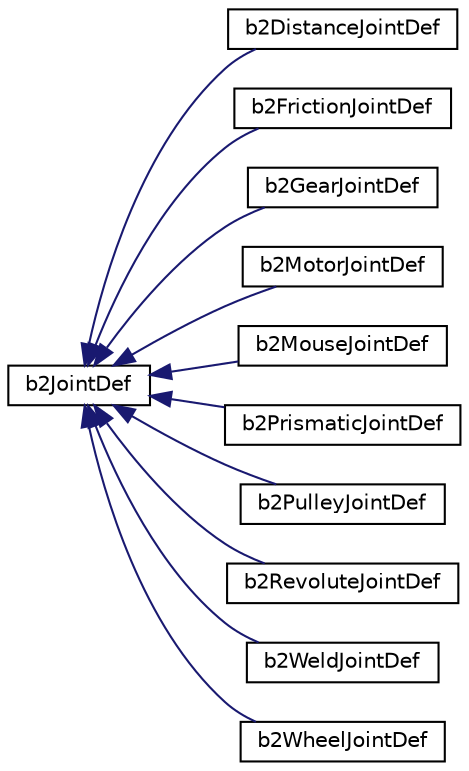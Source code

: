 digraph "Graphical Class Hierarchy"
{
 // LATEX_PDF_SIZE
  edge [fontname="Helvetica",fontsize="10",labelfontname="Helvetica",labelfontsize="10"];
  node [fontname="Helvetica",fontsize="10",shape=record];
  rankdir="LR";
  Node0 [label="b2JointDef",height=0.2,width=0.4,color="black", fillcolor="white", style="filled",URL="$structb2JointDef.html",tooltip="Joint definitions are used to construct joints."];
  Node0 -> Node1 [dir="back",color="midnightblue",fontsize="10",style="solid",fontname="Helvetica"];
  Node1 [label="b2DistanceJointDef",height=0.2,width=0.4,color="black", fillcolor="white", style="filled",URL="$structb2DistanceJointDef.html",tooltip=" "];
  Node0 -> Node2 [dir="back",color="midnightblue",fontsize="10",style="solid",fontname="Helvetica"];
  Node2 [label="b2FrictionJointDef",height=0.2,width=0.4,color="black", fillcolor="white", style="filled",URL="$structb2FrictionJointDef.html",tooltip="Friction joint definition."];
  Node0 -> Node3 [dir="back",color="midnightblue",fontsize="10",style="solid",fontname="Helvetica"];
  Node3 [label="b2GearJointDef",height=0.2,width=0.4,color="black", fillcolor="white", style="filled",URL="$structb2GearJointDef.html",tooltip=" "];
  Node0 -> Node4 [dir="back",color="midnightblue",fontsize="10",style="solid",fontname="Helvetica"];
  Node4 [label="b2MotorJointDef",height=0.2,width=0.4,color="black", fillcolor="white", style="filled",URL="$structb2MotorJointDef.html",tooltip="Motor joint definition."];
  Node0 -> Node5 [dir="back",color="midnightblue",fontsize="10",style="solid",fontname="Helvetica"];
  Node5 [label="b2MouseJointDef",height=0.2,width=0.4,color="black", fillcolor="white", style="filled",URL="$structb2MouseJointDef.html",tooltip=" "];
  Node0 -> Node6 [dir="back",color="midnightblue",fontsize="10",style="solid",fontname="Helvetica"];
  Node6 [label="b2PrismaticJointDef",height=0.2,width=0.4,color="black", fillcolor="white", style="filled",URL="$structb2PrismaticJointDef.html",tooltip=" "];
  Node0 -> Node7 [dir="back",color="midnightblue",fontsize="10",style="solid",fontname="Helvetica"];
  Node7 [label="b2PulleyJointDef",height=0.2,width=0.4,color="black", fillcolor="white", style="filled",URL="$structb2PulleyJointDef.html",tooltip=" "];
  Node0 -> Node8 [dir="back",color="midnightblue",fontsize="10",style="solid",fontname="Helvetica"];
  Node8 [label="b2RevoluteJointDef",height=0.2,width=0.4,color="black", fillcolor="white", style="filled",URL="$structb2RevoluteJointDef.html",tooltip=" "];
  Node0 -> Node9 [dir="back",color="midnightblue",fontsize="10",style="solid",fontname="Helvetica"];
  Node9 [label="b2WeldJointDef",height=0.2,width=0.4,color="black", fillcolor="white", style="filled",URL="$structb2WeldJointDef.html",tooltip=" "];
  Node0 -> Node10 [dir="back",color="midnightblue",fontsize="10",style="solid",fontname="Helvetica"];
  Node10 [label="b2WheelJointDef",height=0.2,width=0.4,color="black", fillcolor="white", style="filled",URL="$structb2WheelJointDef.html",tooltip=" "];
}
